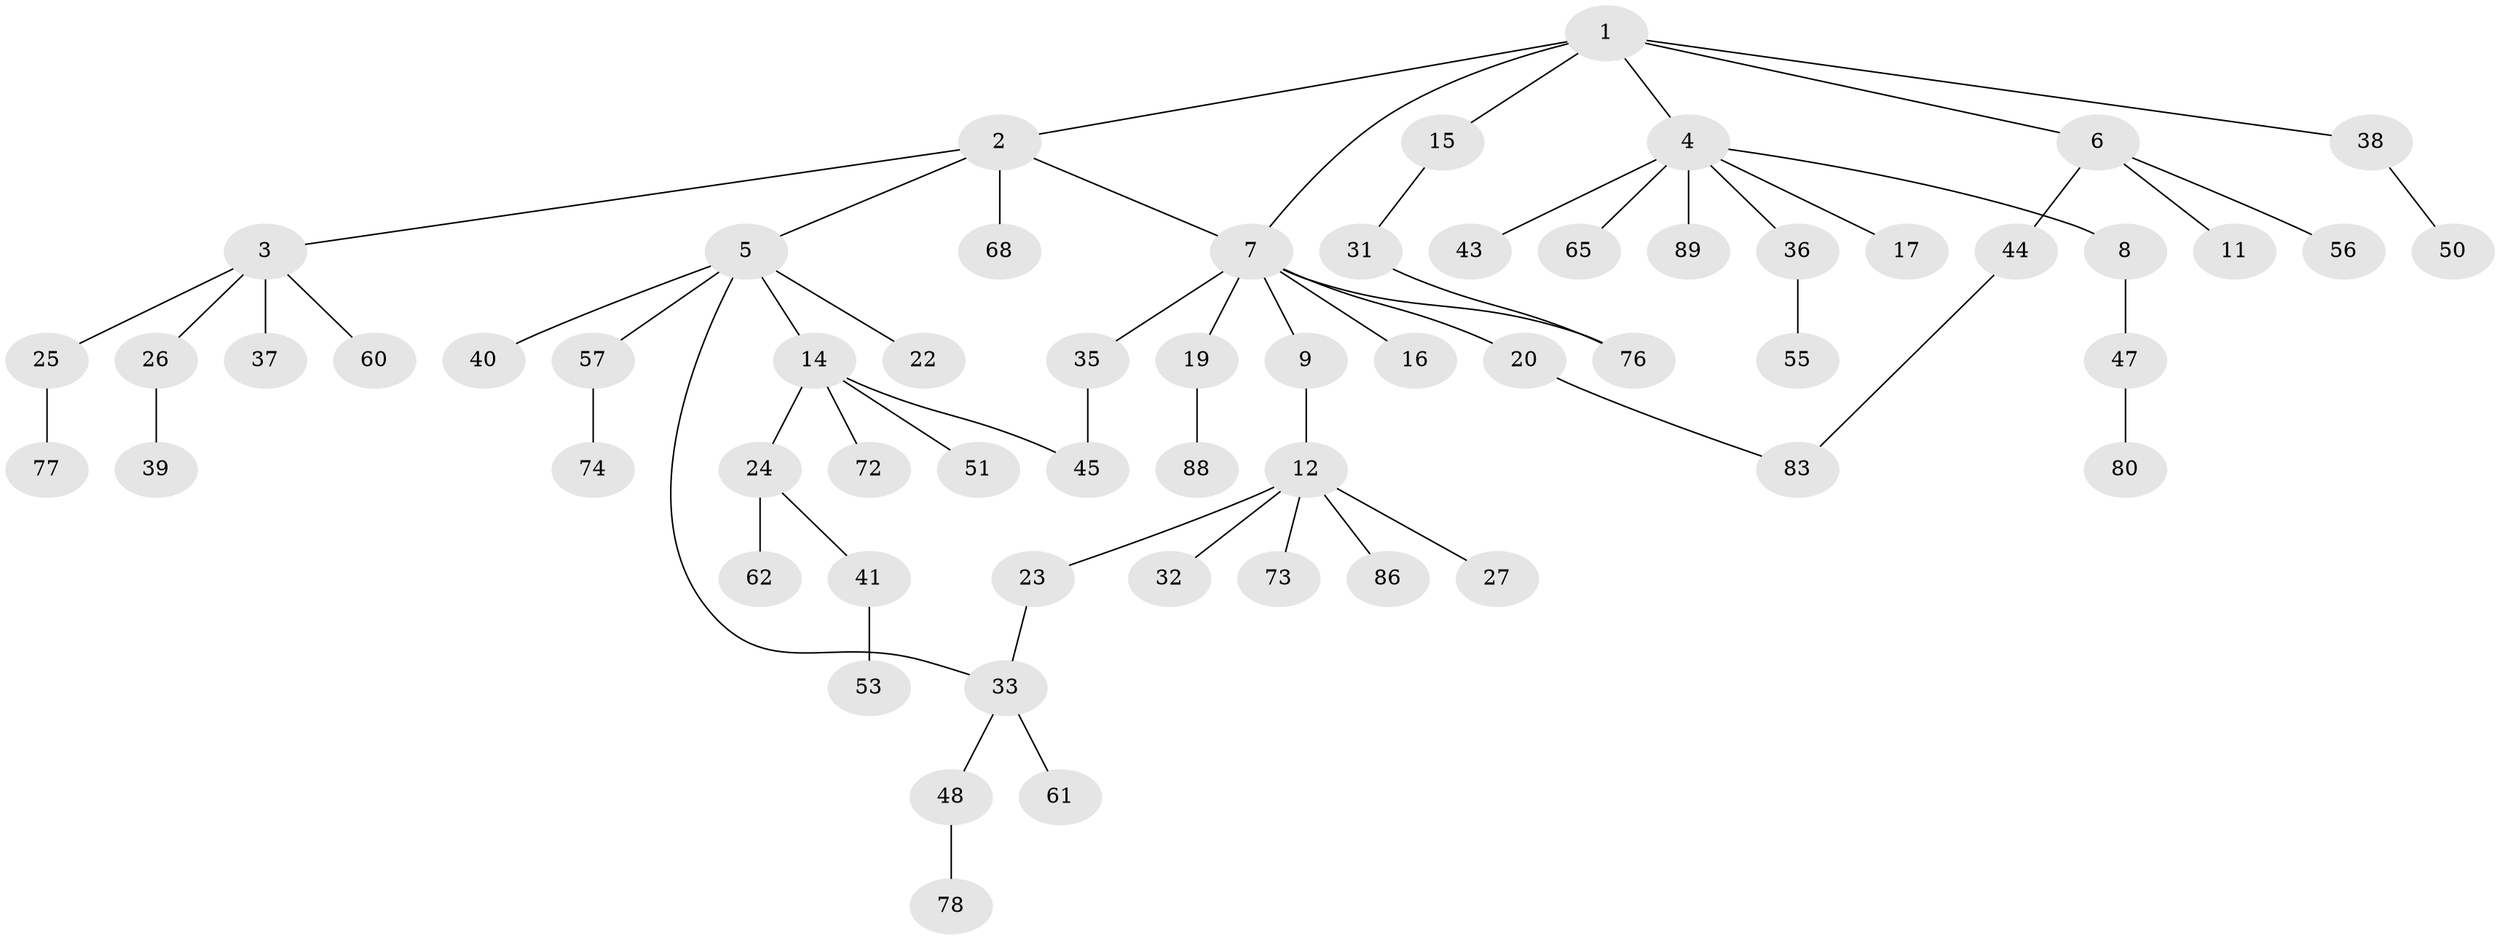 // Generated by graph-tools (version 1.1) at 2025/51/02/27/25 19:51:36]
// undirected, 60 vertices, 64 edges
graph export_dot {
graph [start="1"]
  node [color=gray90,style=filled];
  1 [super="+84"];
  2 [super="+54"];
  3 [super="+21"];
  4 [super="+30"];
  5 [super="+10"];
  6 [super="+28"];
  7 [super="+18"];
  8 [super="+42"];
  9;
  11;
  12 [super="+13"];
  14 [super="+71"];
  15;
  16;
  17;
  19 [super="+34"];
  20 [super="+46"];
  22 [super="+70"];
  23 [super="+29"];
  24;
  25 [super="+67"];
  26 [super="+58"];
  27;
  31 [super="+49"];
  32;
  33 [super="+59"];
  35 [super="+66"];
  36 [super="+75"];
  37;
  38 [super="+63"];
  39;
  40;
  41 [super="+85"];
  43;
  44 [super="+69"];
  45 [super="+52"];
  47 [super="+64"];
  48;
  50;
  51;
  53;
  55;
  56;
  57;
  60;
  61;
  62;
  65;
  68;
  72;
  73;
  74;
  76 [super="+81"];
  77 [super="+79"];
  78 [super="+82"];
  80;
  83;
  86 [super="+87"];
  88;
  89;
  1 -- 2;
  1 -- 4;
  1 -- 6;
  1 -- 15;
  1 -- 38;
  1 -- 7;
  2 -- 3;
  2 -- 5;
  2 -- 7;
  2 -- 68;
  3 -- 37;
  3 -- 25;
  3 -- 26;
  3 -- 60;
  4 -- 8;
  4 -- 17;
  4 -- 43;
  4 -- 65;
  4 -- 89;
  4 -- 36;
  5 -- 22;
  5 -- 40;
  5 -- 57;
  5 -- 33;
  5 -- 14;
  6 -- 11;
  6 -- 44;
  6 -- 56;
  7 -- 9;
  7 -- 16;
  7 -- 20;
  7 -- 35;
  7 -- 19;
  7 -- 76;
  8 -- 47;
  9 -- 12;
  12 -- 23;
  12 -- 27;
  12 -- 32;
  12 -- 73;
  12 -- 86;
  14 -- 24;
  14 -- 45;
  14 -- 51;
  14 -- 72;
  15 -- 31;
  19 -- 88;
  20 -- 83;
  23 -- 33;
  24 -- 41;
  24 -- 62;
  25 -- 77;
  26 -- 39;
  31 -- 76;
  33 -- 48;
  33 -- 61;
  35 -- 45;
  36 -- 55;
  38 -- 50;
  41 -- 53;
  44 -- 83;
  47 -- 80;
  48 -- 78;
  57 -- 74;
}
